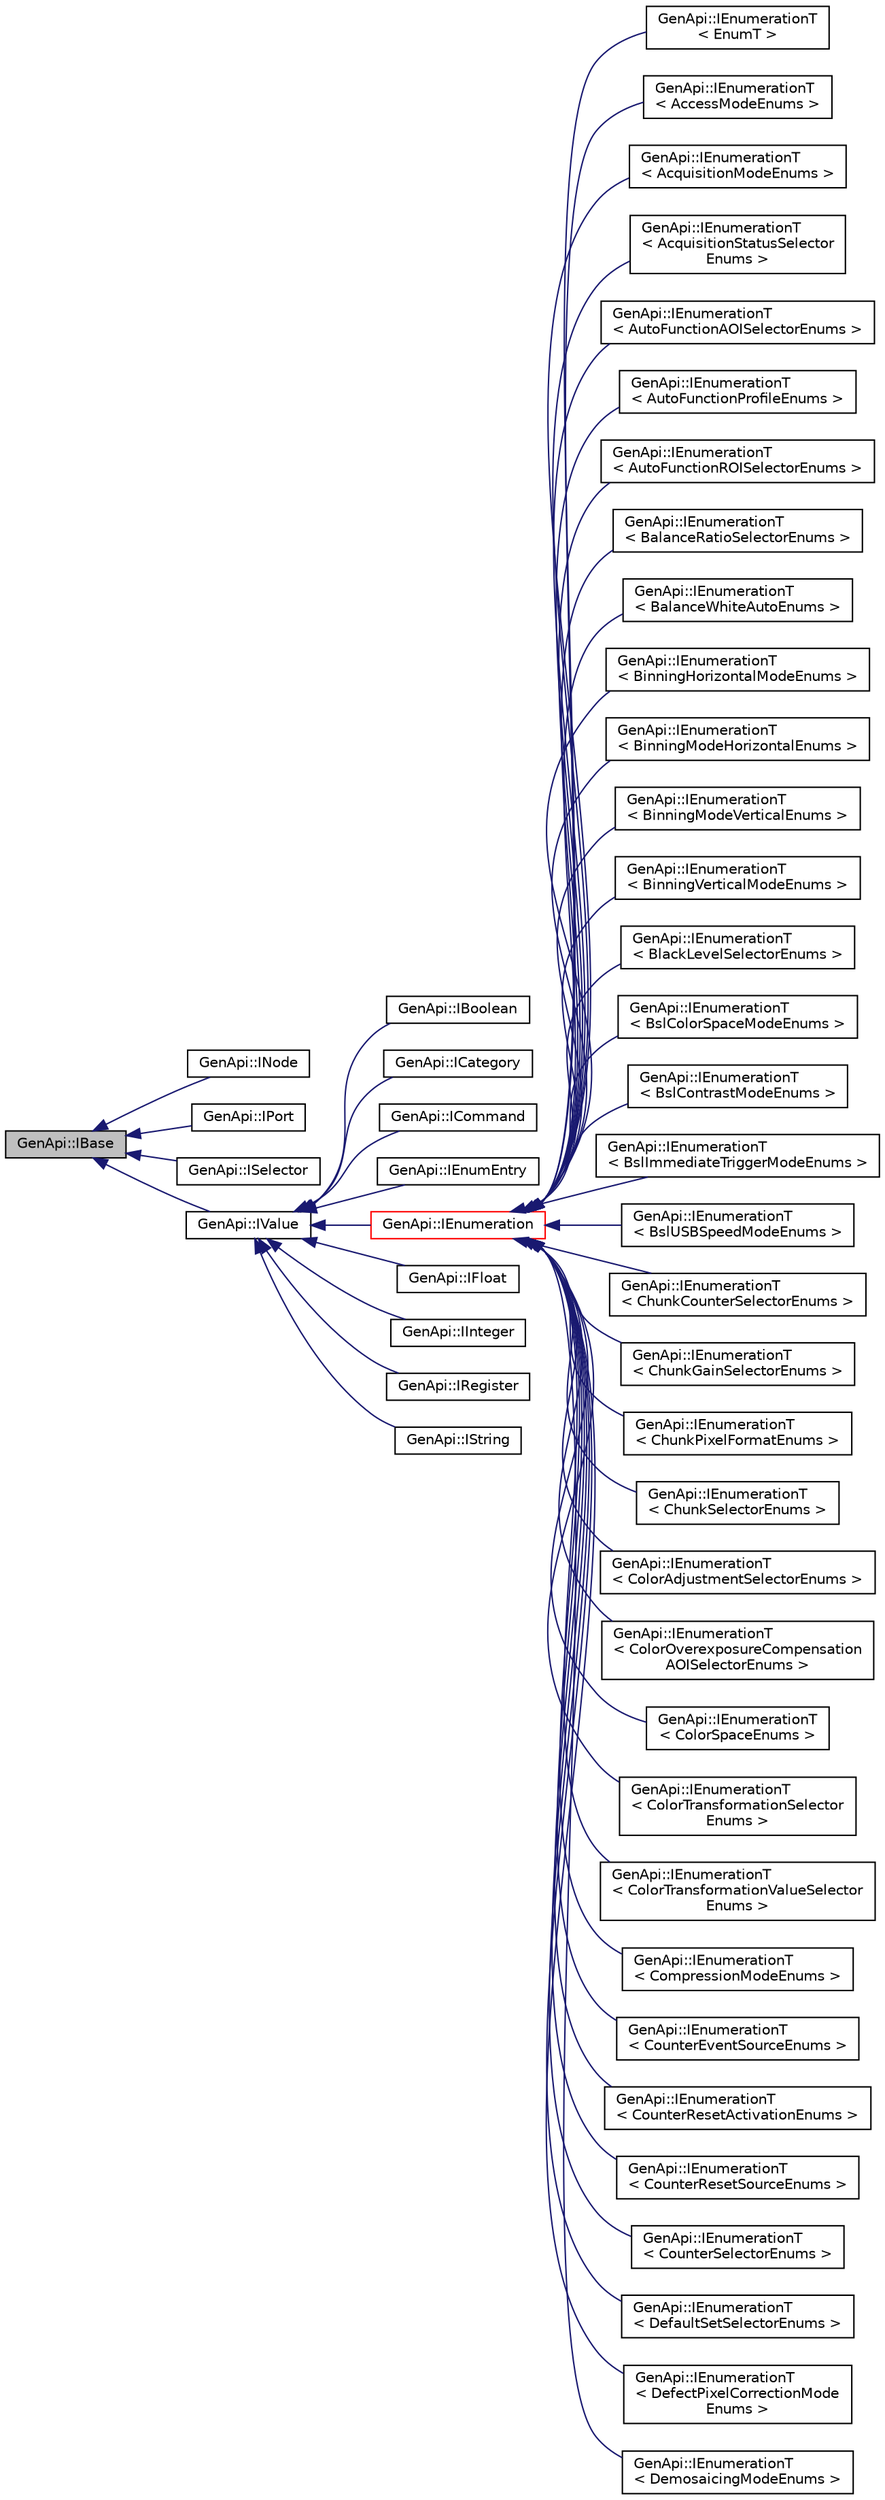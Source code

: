digraph "GenApi::IBase"
{
  edge [fontname="Helvetica",fontsize="10",labelfontname="Helvetica",labelfontsize="10"];
  node [fontname="Helvetica",fontsize="10",shape=record];
  rankdir="LR";
  Node1 [label="GenApi::IBase",height=0.2,width=0.4,color="black", fillcolor="grey75", style="filled", fontcolor="black"];
  Node1 -> Node2 [dir="back",color="midnightblue",fontsize="10",style="solid",fontname="Helvetica"];
  Node2 [label="GenApi::INode",height=0.2,width=0.4,color="black", fillcolor="white", style="filled",URL="$struct_gen_api_1_1_i_node.html",tooltip="Interface common to all nodes. "];
  Node1 -> Node3 [dir="back",color="midnightblue",fontsize="10",style="solid",fontname="Helvetica"];
  Node3 [label="GenApi::IPort",height=0.2,width=0.4,color="black", fillcolor="white", style="filled",URL="$struct_gen_api_1_1_i_port.html",tooltip="Interface for ports. "];
  Node1 -> Node4 [dir="back",color="midnightblue",fontsize="10",style="solid",fontname="Helvetica"];
  Node4 [label="GenApi::ISelector",height=0.2,width=0.4,color="black", fillcolor="white", style="filled",URL="$struct_gen_api_1_1_i_selector.html",tooltip="Interface for groups of features selected by a single one. "];
  Node1 -> Node5 [dir="back",color="midnightblue",fontsize="10",style="solid",fontname="Helvetica"];
  Node5 [label="GenApi::IValue",height=0.2,width=0.4,color="black", fillcolor="white", style="filled",URL="$struct_gen_api_1_1_i_value.html",tooltip="Interface for value properties. "];
  Node5 -> Node6 [dir="back",color="midnightblue",fontsize="10",style="solid",fontname="Helvetica"];
  Node6 [label="GenApi::IBoolean",height=0.2,width=0.4,color="black", fillcolor="white", style="filled",URL="$struct_gen_api_1_1_i_boolean.html",tooltip="Interface for Boolean properties. "];
  Node5 -> Node7 [dir="back",color="midnightblue",fontsize="10",style="solid",fontname="Helvetica"];
  Node7 [label="GenApi::ICategory",height=0.2,width=0.4,color="black", fillcolor="white", style="filled",URL="$struct_gen_api_1_1_i_category.html",tooltip="Gives access to a category node. "];
  Node5 -> Node8 [dir="back",color="midnightblue",fontsize="10",style="solid",fontname="Helvetica"];
  Node8 [label="GenApi::ICommand",height=0.2,width=0.4,color="black", fillcolor="white", style="filled",URL="$struct_gen_api_1_1_i_command.html"];
  Node5 -> Node9 [dir="back",color="midnightblue",fontsize="10",style="solid",fontname="Helvetica"];
  Node9 [label="GenApi::IEnumEntry",height=0.2,width=0.4,color="black", fillcolor="white", style="filled",URL="$struct_gen_api_1_1_i_enum_entry.html",tooltip="Interface of single enum value. "];
  Node5 -> Node10 [dir="back",color="midnightblue",fontsize="10",style="solid",fontname="Helvetica"];
  Node10 [label="GenApi::IEnumeration",height=0.2,width=0.4,color="red", fillcolor="white", style="filled",URL="$struct_gen_api_1_1_i_enumeration.html",tooltip="Interface for enumeration properties. "];
  Node10 -> Node11 [dir="back",color="midnightblue",fontsize="10",style="solid",fontname="Helvetica"];
  Node11 [label="GenApi::IEnumerationT\l\< EnumT \>",height=0.2,width=0.4,color="black", fillcolor="white", style="filled",URL="$struct_gen_api_1_1_i_enumeration_t.html",tooltip="Interface for enumeration properties. "];
  Node10 -> Node12 [dir="back",color="midnightblue",fontsize="10",style="solid",fontname="Helvetica"];
  Node12 [label="GenApi::IEnumerationT\l\< AccessModeEnums \>",height=0.2,width=0.4,color="black", fillcolor="white", style="filled",URL="$struct_gen_api_1_1_i_enumeration_t.html"];
  Node10 -> Node13 [dir="back",color="midnightblue",fontsize="10",style="solid",fontname="Helvetica"];
  Node13 [label="GenApi::IEnumerationT\l\< AcquisitionModeEnums \>",height=0.2,width=0.4,color="black", fillcolor="white", style="filled",URL="$struct_gen_api_1_1_i_enumeration_t.html"];
  Node10 -> Node14 [dir="back",color="midnightblue",fontsize="10",style="solid",fontname="Helvetica"];
  Node14 [label="GenApi::IEnumerationT\l\< AcquisitionStatusSelector\lEnums \>",height=0.2,width=0.4,color="black", fillcolor="white", style="filled",URL="$struct_gen_api_1_1_i_enumeration_t.html"];
  Node10 -> Node15 [dir="back",color="midnightblue",fontsize="10",style="solid",fontname="Helvetica"];
  Node15 [label="GenApi::IEnumerationT\l\< AutoFunctionAOISelectorEnums \>",height=0.2,width=0.4,color="black", fillcolor="white", style="filled",URL="$struct_gen_api_1_1_i_enumeration_t.html"];
  Node10 -> Node16 [dir="back",color="midnightblue",fontsize="10",style="solid",fontname="Helvetica"];
  Node16 [label="GenApi::IEnumerationT\l\< AutoFunctionProfileEnums \>",height=0.2,width=0.4,color="black", fillcolor="white", style="filled",URL="$struct_gen_api_1_1_i_enumeration_t.html"];
  Node10 -> Node17 [dir="back",color="midnightblue",fontsize="10",style="solid",fontname="Helvetica"];
  Node17 [label="GenApi::IEnumerationT\l\< AutoFunctionROISelectorEnums \>",height=0.2,width=0.4,color="black", fillcolor="white", style="filled",URL="$struct_gen_api_1_1_i_enumeration_t.html"];
  Node10 -> Node18 [dir="back",color="midnightblue",fontsize="10",style="solid",fontname="Helvetica"];
  Node18 [label="GenApi::IEnumerationT\l\< BalanceRatioSelectorEnums \>",height=0.2,width=0.4,color="black", fillcolor="white", style="filled",URL="$struct_gen_api_1_1_i_enumeration_t.html"];
  Node10 -> Node19 [dir="back",color="midnightblue",fontsize="10",style="solid",fontname="Helvetica"];
  Node19 [label="GenApi::IEnumerationT\l\< BalanceWhiteAutoEnums \>",height=0.2,width=0.4,color="black", fillcolor="white", style="filled",URL="$struct_gen_api_1_1_i_enumeration_t.html"];
  Node10 -> Node20 [dir="back",color="midnightblue",fontsize="10",style="solid",fontname="Helvetica"];
  Node20 [label="GenApi::IEnumerationT\l\< BinningHorizontalModeEnums \>",height=0.2,width=0.4,color="black", fillcolor="white", style="filled",URL="$struct_gen_api_1_1_i_enumeration_t.html"];
  Node10 -> Node21 [dir="back",color="midnightblue",fontsize="10",style="solid",fontname="Helvetica"];
  Node21 [label="GenApi::IEnumerationT\l\< BinningModeHorizontalEnums \>",height=0.2,width=0.4,color="black", fillcolor="white", style="filled",URL="$struct_gen_api_1_1_i_enumeration_t.html"];
  Node10 -> Node22 [dir="back",color="midnightblue",fontsize="10",style="solid",fontname="Helvetica"];
  Node22 [label="GenApi::IEnumerationT\l\< BinningModeVerticalEnums \>",height=0.2,width=0.4,color="black", fillcolor="white", style="filled",URL="$struct_gen_api_1_1_i_enumeration_t.html"];
  Node10 -> Node23 [dir="back",color="midnightblue",fontsize="10",style="solid",fontname="Helvetica"];
  Node23 [label="GenApi::IEnumerationT\l\< BinningVerticalModeEnums \>",height=0.2,width=0.4,color="black", fillcolor="white", style="filled",URL="$struct_gen_api_1_1_i_enumeration_t.html"];
  Node10 -> Node24 [dir="back",color="midnightblue",fontsize="10",style="solid",fontname="Helvetica"];
  Node24 [label="GenApi::IEnumerationT\l\< BlackLevelSelectorEnums \>",height=0.2,width=0.4,color="black", fillcolor="white", style="filled",URL="$struct_gen_api_1_1_i_enumeration_t.html"];
  Node10 -> Node25 [dir="back",color="midnightblue",fontsize="10",style="solid",fontname="Helvetica"];
  Node25 [label="GenApi::IEnumerationT\l\< BslColorSpaceModeEnums \>",height=0.2,width=0.4,color="black", fillcolor="white", style="filled",URL="$struct_gen_api_1_1_i_enumeration_t.html"];
  Node10 -> Node26 [dir="back",color="midnightblue",fontsize="10",style="solid",fontname="Helvetica"];
  Node26 [label="GenApi::IEnumerationT\l\< BslContrastModeEnums \>",height=0.2,width=0.4,color="black", fillcolor="white", style="filled",URL="$struct_gen_api_1_1_i_enumeration_t.html"];
  Node10 -> Node27 [dir="back",color="midnightblue",fontsize="10",style="solid",fontname="Helvetica"];
  Node27 [label="GenApi::IEnumerationT\l\< BslImmediateTriggerModeEnums \>",height=0.2,width=0.4,color="black", fillcolor="white", style="filled",URL="$struct_gen_api_1_1_i_enumeration_t.html"];
  Node10 -> Node28 [dir="back",color="midnightblue",fontsize="10",style="solid",fontname="Helvetica"];
  Node28 [label="GenApi::IEnumerationT\l\< BslUSBSpeedModeEnums \>",height=0.2,width=0.4,color="black", fillcolor="white", style="filled",URL="$struct_gen_api_1_1_i_enumeration_t.html"];
  Node10 -> Node29 [dir="back",color="midnightblue",fontsize="10",style="solid",fontname="Helvetica"];
  Node29 [label="GenApi::IEnumerationT\l\< ChunkCounterSelectorEnums \>",height=0.2,width=0.4,color="black", fillcolor="white", style="filled",URL="$struct_gen_api_1_1_i_enumeration_t.html"];
  Node10 -> Node30 [dir="back",color="midnightblue",fontsize="10",style="solid",fontname="Helvetica"];
  Node30 [label="GenApi::IEnumerationT\l\< ChunkGainSelectorEnums \>",height=0.2,width=0.4,color="black", fillcolor="white", style="filled",URL="$struct_gen_api_1_1_i_enumeration_t.html"];
  Node10 -> Node31 [dir="back",color="midnightblue",fontsize="10",style="solid",fontname="Helvetica"];
  Node31 [label="GenApi::IEnumerationT\l\< ChunkPixelFormatEnums \>",height=0.2,width=0.4,color="black", fillcolor="white", style="filled",URL="$struct_gen_api_1_1_i_enumeration_t.html"];
  Node10 -> Node32 [dir="back",color="midnightblue",fontsize="10",style="solid",fontname="Helvetica"];
  Node32 [label="GenApi::IEnumerationT\l\< ChunkSelectorEnums \>",height=0.2,width=0.4,color="black", fillcolor="white", style="filled",URL="$struct_gen_api_1_1_i_enumeration_t.html"];
  Node10 -> Node33 [dir="back",color="midnightblue",fontsize="10",style="solid",fontname="Helvetica"];
  Node33 [label="GenApi::IEnumerationT\l\< ColorAdjustmentSelectorEnums \>",height=0.2,width=0.4,color="black", fillcolor="white", style="filled",URL="$struct_gen_api_1_1_i_enumeration_t.html"];
  Node10 -> Node34 [dir="back",color="midnightblue",fontsize="10",style="solid",fontname="Helvetica"];
  Node34 [label="GenApi::IEnumerationT\l\< ColorOverexposureCompensation\lAOISelectorEnums \>",height=0.2,width=0.4,color="black", fillcolor="white", style="filled",URL="$struct_gen_api_1_1_i_enumeration_t.html"];
  Node10 -> Node35 [dir="back",color="midnightblue",fontsize="10",style="solid",fontname="Helvetica"];
  Node35 [label="GenApi::IEnumerationT\l\< ColorSpaceEnums \>",height=0.2,width=0.4,color="black", fillcolor="white", style="filled",URL="$struct_gen_api_1_1_i_enumeration_t.html"];
  Node10 -> Node36 [dir="back",color="midnightblue",fontsize="10",style="solid",fontname="Helvetica"];
  Node36 [label="GenApi::IEnumerationT\l\< ColorTransformationSelector\lEnums \>",height=0.2,width=0.4,color="black", fillcolor="white", style="filled",URL="$struct_gen_api_1_1_i_enumeration_t.html"];
  Node10 -> Node37 [dir="back",color="midnightblue",fontsize="10",style="solid",fontname="Helvetica"];
  Node37 [label="GenApi::IEnumerationT\l\< ColorTransformationValueSelector\lEnums \>",height=0.2,width=0.4,color="black", fillcolor="white", style="filled",URL="$struct_gen_api_1_1_i_enumeration_t.html"];
  Node10 -> Node38 [dir="back",color="midnightblue",fontsize="10",style="solid",fontname="Helvetica"];
  Node38 [label="GenApi::IEnumerationT\l\< CompressionModeEnums \>",height=0.2,width=0.4,color="black", fillcolor="white", style="filled",URL="$struct_gen_api_1_1_i_enumeration_t.html"];
  Node10 -> Node39 [dir="back",color="midnightblue",fontsize="10",style="solid",fontname="Helvetica"];
  Node39 [label="GenApi::IEnumerationT\l\< CounterEventSourceEnums \>",height=0.2,width=0.4,color="black", fillcolor="white", style="filled",URL="$struct_gen_api_1_1_i_enumeration_t.html"];
  Node10 -> Node40 [dir="back",color="midnightblue",fontsize="10",style="solid",fontname="Helvetica"];
  Node40 [label="GenApi::IEnumerationT\l\< CounterResetActivationEnums \>",height=0.2,width=0.4,color="black", fillcolor="white", style="filled",URL="$struct_gen_api_1_1_i_enumeration_t.html"];
  Node10 -> Node41 [dir="back",color="midnightblue",fontsize="10",style="solid",fontname="Helvetica"];
  Node41 [label="GenApi::IEnumerationT\l\< CounterResetSourceEnums \>",height=0.2,width=0.4,color="black", fillcolor="white", style="filled",URL="$struct_gen_api_1_1_i_enumeration_t.html"];
  Node10 -> Node42 [dir="back",color="midnightblue",fontsize="10",style="solid",fontname="Helvetica"];
  Node42 [label="GenApi::IEnumerationT\l\< CounterSelectorEnums \>",height=0.2,width=0.4,color="black", fillcolor="white", style="filled",URL="$struct_gen_api_1_1_i_enumeration_t.html"];
  Node10 -> Node43 [dir="back",color="midnightblue",fontsize="10",style="solid",fontname="Helvetica"];
  Node43 [label="GenApi::IEnumerationT\l\< DefaultSetSelectorEnums \>",height=0.2,width=0.4,color="black", fillcolor="white", style="filled",URL="$struct_gen_api_1_1_i_enumeration_t.html"];
  Node10 -> Node44 [dir="back",color="midnightblue",fontsize="10",style="solid",fontname="Helvetica"];
  Node44 [label="GenApi::IEnumerationT\l\< DefectPixelCorrectionMode\lEnums \>",height=0.2,width=0.4,color="black", fillcolor="white", style="filled",URL="$struct_gen_api_1_1_i_enumeration_t.html"];
  Node10 -> Node45 [dir="back",color="midnightblue",fontsize="10",style="solid",fontname="Helvetica"];
  Node45 [label="GenApi::IEnumerationT\l\< DemosaicingModeEnums \>",height=0.2,width=0.4,color="black", fillcolor="white", style="filled",URL="$struct_gen_api_1_1_i_enumeration_t.html"];
  Node5 -> Node46 [dir="back",color="midnightblue",fontsize="10",style="solid",fontname="Helvetica"];
  Node46 [label="GenApi::IFloat",height=0.2,width=0.4,color="black", fillcolor="white", style="filled",URL="$struct_gen_api_1_1_i_float.html",tooltip="Interface for float properties. "];
  Node5 -> Node47 [dir="back",color="midnightblue",fontsize="10",style="solid",fontname="Helvetica"];
  Node47 [label="GenApi::IInteger",height=0.2,width=0.4,color="black", fillcolor="white", style="filled",URL="$struct_gen_api_1_1_i_integer.html",tooltip="Interface for integer properties. "];
  Node5 -> Node48 [dir="back",color="midnightblue",fontsize="10",style="solid",fontname="Helvetica"];
  Node48 [label="GenApi::IRegister",height=0.2,width=0.4,color="black", fillcolor="white", style="filled",URL="$struct_gen_api_1_1_i_register.html",tooltip="Interface for registers. "];
  Node5 -> Node49 [dir="back",color="midnightblue",fontsize="10",style="solid",fontname="Helvetica"];
  Node49 [label="GenApi::IString",height=0.2,width=0.4,color="black", fillcolor="white", style="filled",URL="$struct_gen_api_1_1_i_string.html",tooltip="Interface for string properties. "];
}
